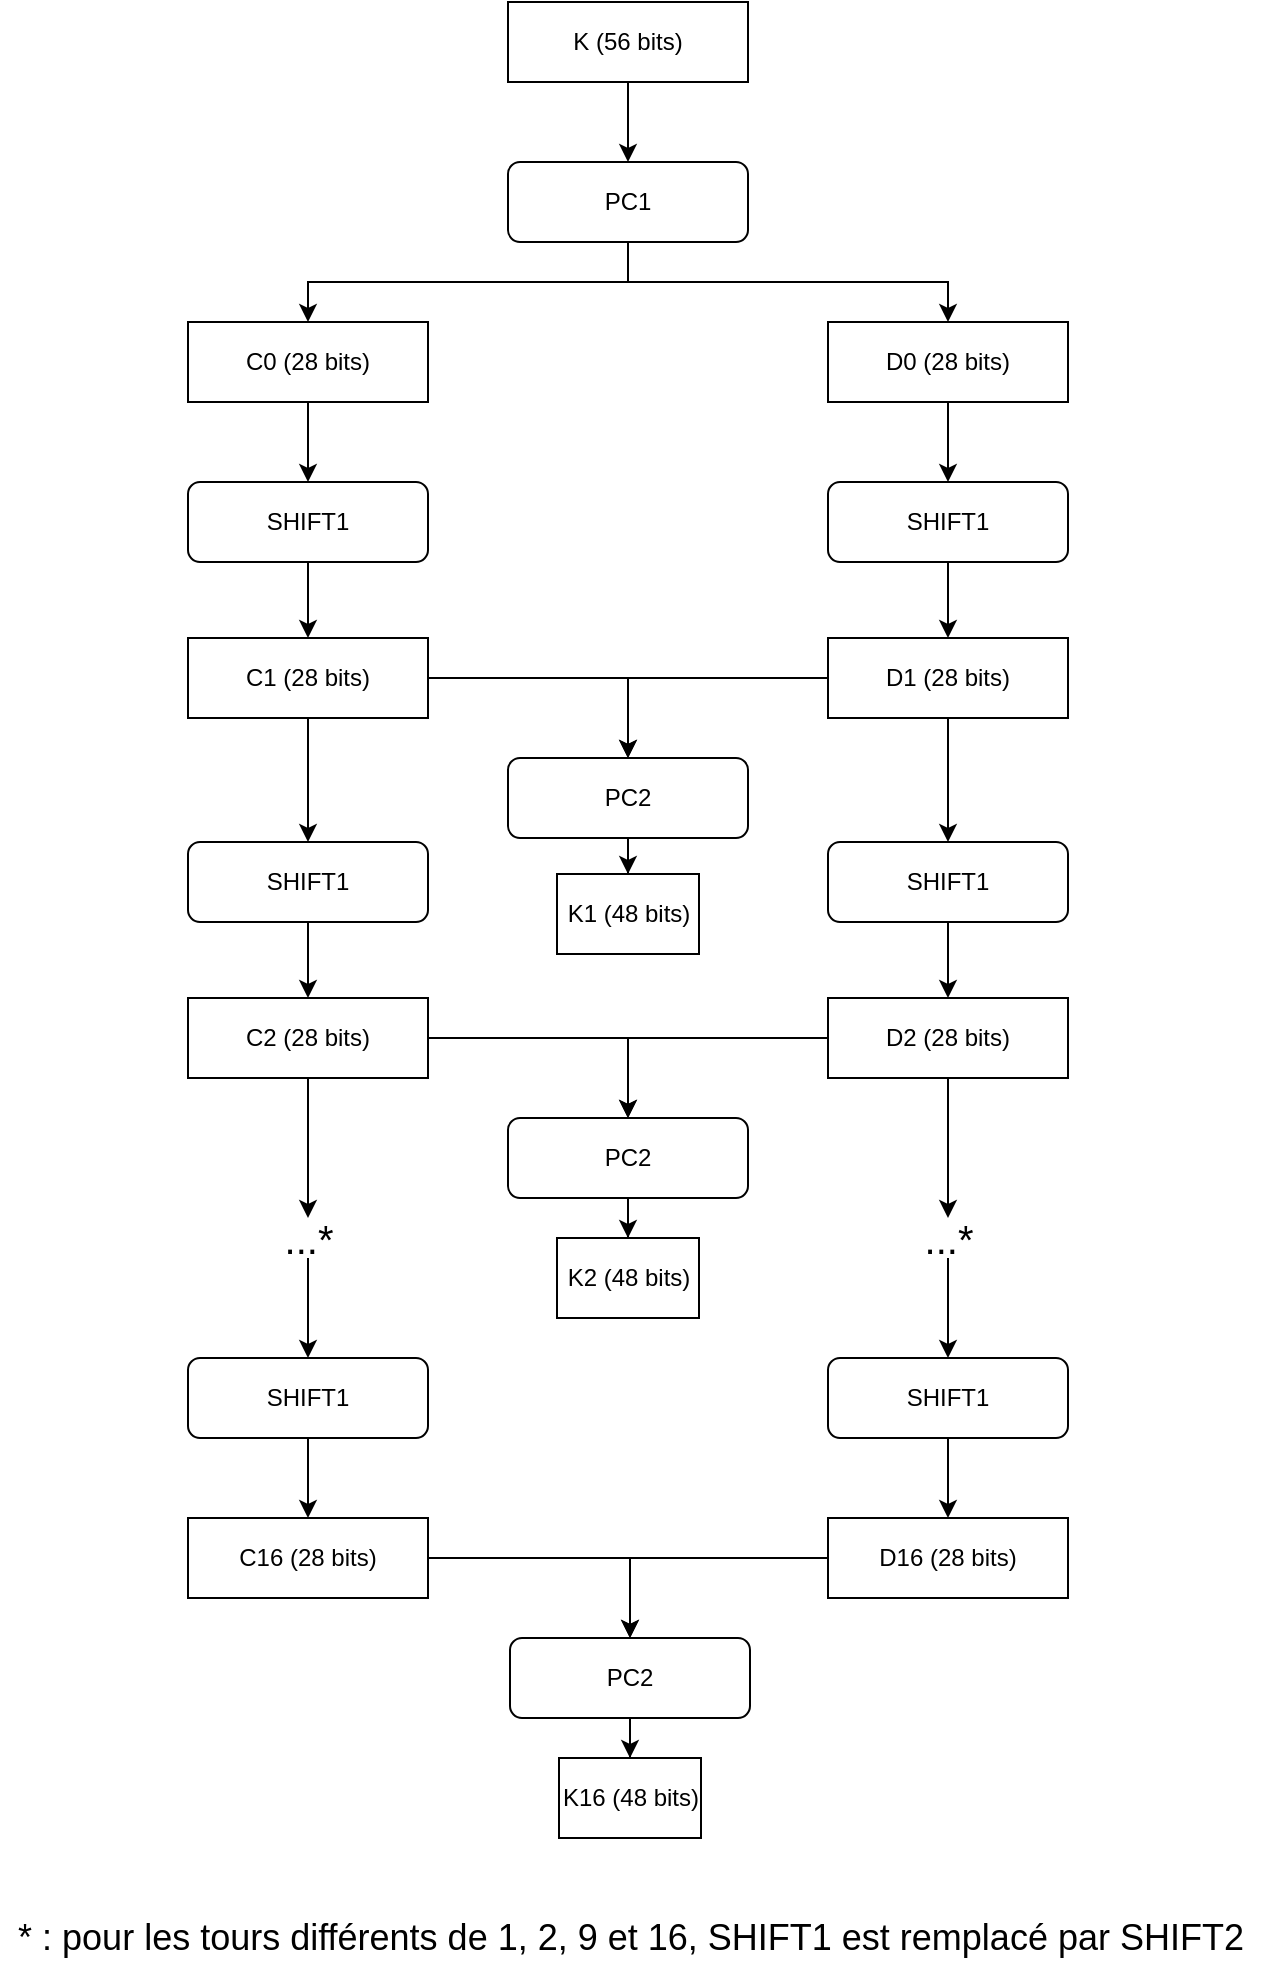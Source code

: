 <mxfile version="12.9.13" type="device"><diagram id="t5vhaKNNZtms9ia7QOVi" name="Page-1"><mxGraphModel dx="1186" dy="913" grid="1" gridSize="10" guides="1" tooltips="1" connect="1" arrows="1" fold="1" page="1" pageScale="1" pageWidth="827" pageHeight="1169" math="0" shadow="0"><root><mxCell id="0"/><mxCell id="1" parent="0"/><mxCell id="w73nY_4axhmkUfEdqBtw-5" style="edgeStyle=orthogonalEdgeStyle;rounded=0;orthogonalLoop=1;jettySize=auto;html=1;exitX=0.5;exitY=1;exitDx=0;exitDy=0;" edge="1" parent="1" source="w73nY_4axhmkUfEdqBtw-7" target="w73nY_4axhmkUfEdqBtw-3"><mxGeometry relative="1" as="geometry"/></mxCell><mxCell id="w73nY_4axhmkUfEdqBtw-6" style="edgeStyle=orthogonalEdgeStyle;rounded=0;orthogonalLoop=1;jettySize=auto;html=1;exitX=0.5;exitY=1;exitDx=0;exitDy=0;" edge="1" parent="1" source="w73nY_4axhmkUfEdqBtw-7" target="w73nY_4axhmkUfEdqBtw-4"><mxGeometry relative="1" as="geometry"/></mxCell><mxCell id="w73nY_4axhmkUfEdqBtw-8" style="edgeStyle=orthogonalEdgeStyle;rounded=0;orthogonalLoop=1;jettySize=auto;html=1;" edge="1" parent="1" source="w73nY_4axhmkUfEdqBtw-2" target="w73nY_4axhmkUfEdqBtw-7"><mxGeometry relative="1" as="geometry"/></mxCell><mxCell id="w73nY_4axhmkUfEdqBtw-2" value="K (56 bits)" style="rounded=0;whiteSpace=wrap;html=1;" vertex="1" parent="1"><mxGeometry x="352" y="96" width="120" height="40" as="geometry"/></mxCell><mxCell id="w73nY_4axhmkUfEdqBtw-10" style="edgeStyle=orthogonalEdgeStyle;rounded=0;orthogonalLoop=1;jettySize=auto;html=1;" edge="1" parent="1" source="w73nY_4axhmkUfEdqBtw-3" target="w73nY_4axhmkUfEdqBtw-9"><mxGeometry relative="1" as="geometry"/></mxCell><mxCell id="w73nY_4axhmkUfEdqBtw-3" value="D0 (28 bits)" style="rounded=0;whiteSpace=wrap;html=1;" vertex="1" parent="1"><mxGeometry x="512" y="256" width="120" height="40" as="geometry"/></mxCell><mxCell id="w73nY_4axhmkUfEdqBtw-12" style="edgeStyle=orthogonalEdgeStyle;rounded=0;orthogonalLoop=1;jettySize=auto;html=1;" edge="1" parent="1" source="w73nY_4axhmkUfEdqBtw-4" target="w73nY_4axhmkUfEdqBtw-11"><mxGeometry relative="1" as="geometry"/></mxCell><mxCell id="w73nY_4axhmkUfEdqBtw-4" value="C0 (28 bits)" style="rounded=0;whiteSpace=wrap;html=1;" vertex="1" parent="1"><mxGeometry x="192" y="256" width="120" height="40" as="geometry"/></mxCell><mxCell id="w73nY_4axhmkUfEdqBtw-7" value="PC1" style="rounded=1;whiteSpace=wrap;html=1;" vertex="1" parent="1"><mxGeometry x="352" y="176" width="120" height="40" as="geometry"/></mxCell><mxCell id="w73nY_4axhmkUfEdqBtw-15" style="edgeStyle=orthogonalEdgeStyle;rounded=0;orthogonalLoop=1;jettySize=auto;html=1;entryX=0.5;entryY=0;entryDx=0;entryDy=0;" edge="1" parent="1" source="w73nY_4axhmkUfEdqBtw-20" target="w73nY_4axhmkUfEdqBtw-13"><mxGeometry relative="1" as="geometry"><mxPoint x="512" y="434" as="sourcePoint"/></mxGeometry></mxCell><mxCell id="w73nY_4axhmkUfEdqBtw-31" style="edgeStyle=orthogonalEdgeStyle;rounded=0;orthogonalLoop=1;jettySize=auto;html=1;" edge="1" parent="1" source="w73nY_4axhmkUfEdqBtw-9" target="w73nY_4axhmkUfEdqBtw-20"><mxGeometry relative="1" as="geometry"/></mxCell><mxCell id="w73nY_4axhmkUfEdqBtw-9" value="SHIFT1" style="rounded=1;whiteSpace=wrap;html=1;" vertex="1" parent="1"><mxGeometry x="512" y="336" width="120" height="40" as="geometry"/></mxCell><mxCell id="w73nY_4axhmkUfEdqBtw-14" style="edgeStyle=orthogonalEdgeStyle;rounded=0;orthogonalLoop=1;jettySize=auto;html=1;entryX=0.5;entryY=0;entryDx=0;entryDy=0;" edge="1" parent="1" source="w73nY_4axhmkUfEdqBtw-22" target="w73nY_4axhmkUfEdqBtw-13"><mxGeometry relative="1" as="geometry"><mxPoint x="312" y="434" as="sourcePoint"/></mxGeometry></mxCell><mxCell id="w73nY_4axhmkUfEdqBtw-32" style="edgeStyle=orthogonalEdgeStyle;rounded=0;orthogonalLoop=1;jettySize=auto;html=1;" edge="1" parent="1" source="w73nY_4axhmkUfEdqBtw-11" target="w73nY_4axhmkUfEdqBtw-22"><mxGeometry relative="1" as="geometry"/></mxCell><mxCell id="w73nY_4axhmkUfEdqBtw-11" value="SHIFT1" style="rounded=1;whiteSpace=wrap;html=1;" vertex="1" parent="1"><mxGeometry x="192" y="336" width="120" height="40" as="geometry"/></mxCell><mxCell id="w73nY_4axhmkUfEdqBtw-44" style="edgeStyle=orthogonalEdgeStyle;rounded=0;orthogonalLoop=1;jettySize=auto;html=1;" edge="1" parent="1" source="w73nY_4axhmkUfEdqBtw-13" target="w73nY_4axhmkUfEdqBtw-17"><mxGeometry relative="1" as="geometry"/></mxCell><mxCell id="w73nY_4axhmkUfEdqBtw-13" value="PC2" style="rounded=1;whiteSpace=wrap;html=1;" vertex="1" parent="1"><mxGeometry x="352" y="474" width="120" height="40" as="geometry"/></mxCell><mxCell id="w73nY_4axhmkUfEdqBtw-17" value="K1 (48 bits)" style="rounded=0;whiteSpace=wrap;html=1;" vertex="1" parent="1"><mxGeometry x="376.5" y="532" width="71" height="40" as="geometry"/></mxCell><mxCell id="w73nY_4axhmkUfEdqBtw-131" style="edgeStyle=orthogonalEdgeStyle;rounded=0;orthogonalLoop=1;jettySize=auto;html=1;" edge="1" parent="1" source="w73nY_4axhmkUfEdqBtw-20" target="w73nY_4axhmkUfEdqBtw-122"><mxGeometry relative="1" as="geometry"/></mxCell><mxCell id="w73nY_4axhmkUfEdqBtw-20" value="D1 (28 bits)" style="rounded=0;whiteSpace=wrap;html=1;" vertex="1" parent="1"><mxGeometry x="512" y="414" width="120" height="40" as="geometry"/></mxCell><mxCell id="w73nY_4axhmkUfEdqBtw-132" style="edgeStyle=orthogonalEdgeStyle;rounded=0;orthogonalLoop=1;jettySize=auto;html=1;" edge="1" parent="1" source="w73nY_4axhmkUfEdqBtw-22" target="w73nY_4axhmkUfEdqBtw-125"><mxGeometry relative="1" as="geometry"/></mxCell><mxCell id="w73nY_4axhmkUfEdqBtw-22" value="C1 (28 bits)" style="rounded=0;whiteSpace=wrap;html=1;" vertex="1" parent="1"><mxGeometry x="192" y="414" width="120" height="40" as="geometry"/></mxCell><mxCell id="w73nY_4axhmkUfEdqBtw-56" style="edgeStyle=orthogonalEdgeStyle;rounded=0;orthogonalLoop=1;jettySize=auto;html=1;entryX=0.5;entryY=0;entryDx=0;entryDy=0;" edge="1" parent="1" source="w73nY_4axhmkUfEdqBtw-95" target="w73nY_4axhmkUfEdqBtw-63"><mxGeometry relative="1" as="geometry"><mxPoint x="513" y="874" as="sourcePoint"/></mxGeometry></mxCell><mxCell id="w73nY_4axhmkUfEdqBtw-58" value="SHIFT1" style="rounded=1;whiteSpace=wrap;html=1;" vertex="1" parent="1"><mxGeometry x="512" y="774" width="120" height="40" as="geometry"/></mxCell><mxCell id="w73nY_4axhmkUfEdqBtw-59" style="edgeStyle=orthogonalEdgeStyle;rounded=0;orthogonalLoop=1;jettySize=auto;html=1;entryX=0.5;entryY=0;entryDx=0;entryDy=0;" edge="1" parent="1" source="w73nY_4axhmkUfEdqBtw-96" target="w73nY_4axhmkUfEdqBtw-63"><mxGeometry relative="1" as="geometry"><mxPoint x="313" y="874" as="sourcePoint"/></mxGeometry></mxCell><mxCell id="w73nY_4axhmkUfEdqBtw-61" value="SHIFT1" style="rounded=1;whiteSpace=wrap;html=1;" vertex="1" parent="1"><mxGeometry x="192" y="774" width="120" height="40" as="geometry"/></mxCell><mxCell id="w73nY_4axhmkUfEdqBtw-62" style="edgeStyle=orthogonalEdgeStyle;rounded=0;orthogonalLoop=1;jettySize=auto;html=1;entryX=0.5;entryY=0;entryDx=0;entryDy=0;" edge="1" parent="1" source="w73nY_4axhmkUfEdqBtw-63" target="w73nY_4axhmkUfEdqBtw-64"><mxGeometry relative="1" as="geometry"/></mxCell><mxCell id="w73nY_4axhmkUfEdqBtw-63" value="PC2" style="rounded=1;whiteSpace=wrap;html=1;" vertex="1" parent="1"><mxGeometry x="353" y="914" width="120" height="40" as="geometry"/></mxCell><mxCell id="w73nY_4axhmkUfEdqBtw-64" value="K16 (48 bits)" style="rounded=0;whiteSpace=wrap;html=1;" vertex="1" parent="1"><mxGeometry x="377.5" y="974" width="71" height="40" as="geometry"/></mxCell><mxCell id="w73nY_4axhmkUfEdqBtw-70" value="&lt;font style=&quot;font-size: 18px&quot;&gt;* : pour les tours différents de 1, 2, 9 et 16, SHIFT1 est remplacé par SHIFT2&lt;/font&gt;" style="text;html=1;align=center;verticalAlign=middle;resizable=0;points=[];autosize=1;" vertex="1" parent="1"><mxGeometry x="98" y="1054" width="630" height="20" as="geometry"/></mxCell><mxCell id="w73nY_4axhmkUfEdqBtw-93" style="edgeStyle=orthogonalEdgeStyle;rounded=0;orthogonalLoop=1;jettySize=auto;html=1;" edge="1" parent="1" target="w73nY_4axhmkUfEdqBtw-96" source="w73nY_4axhmkUfEdqBtw-61"><mxGeometry relative="1" as="geometry"><mxPoint x="252" y="814" as="sourcePoint"/></mxGeometry></mxCell><mxCell id="w73nY_4axhmkUfEdqBtw-94" style="edgeStyle=orthogonalEdgeStyle;rounded=0;orthogonalLoop=1;jettySize=auto;html=1;" edge="1" parent="1" target="w73nY_4axhmkUfEdqBtw-95" source="w73nY_4axhmkUfEdqBtw-58"><mxGeometry relative="1" as="geometry"><mxPoint x="572" y="814" as="sourcePoint"/></mxGeometry></mxCell><mxCell id="w73nY_4axhmkUfEdqBtw-95" value="D16 (28 bits)" style="rounded=0;whiteSpace=wrap;html=1;" vertex="1" parent="1"><mxGeometry x="512" y="854" width="120" height="40" as="geometry"/></mxCell><mxCell id="w73nY_4axhmkUfEdqBtw-96" value="C16 (28 bits)" style="rounded=0;whiteSpace=wrap;html=1;" vertex="1" parent="1"><mxGeometry x="192" y="854" width="120" height="40" as="geometry"/></mxCell><mxCell id="w73nY_4axhmkUfEdqBtw-120" style="edgeStyle=orthogonalEdgeStyle;rounded=0;orthogonalLoop=1;jettySize=auto;html=1;entryX=0.5;entryY=0;entryDx=0;entryDy=0;" edge="1" parent="1" source="w73nY_4axhmkUfEdqBtw-129" target="w73nY_4axhmkUfEdqBtw-127"><mxGeometry relative="1" as="geometry"><mxPoint x="512" y="614" as="sourcePoint"/></mxGeometry></mxCell><mxCell id="w73nY_4axhmkUfEdqBtw-121" style="edgeStyle=orthogonalEdgeStyle;rounded=0;orthogonalLoop=1;jettySize=auto;html=1;" edge="1" parent="1" source="w73nY_4axhmkUfEdqBtw-122" target="w73nY_4axhmkUfEdqBtw-129"><mxGeometry relative="1" as="geometry"/></mxCell><mxCell id="w73nY_4axhmkUfEdqBtw-122" value="SHIFT1" style="rounded=1;whiteSpace=wrap;html=1;" vertex="1" parent="1"><mxGeometry x="512" y="516" width="120" height="40" as="geometry"/></mxCell><mxCell id="w73nY_4axhmkUfEdqBtw-123" style="edgeStyle=orthogonalEdgeStyle;rounded=0;orthogonalLoop=1;jettySize=auto;html=1;entryX=0.5;entryY=0;entryDx=0;entryDy=0;" edge="1" parent="1" source="w73nY_4axhmkUfEdqBtw-130" target="w73nY_4axhmkUfEdqBtw-127"><mxGeometry relative="1" as="geometry"><mxPoint x="312" y="614" as="sourcePoint"/></mxGeometry></mxCell><mxCell id="w73nY_4axhmkUfEdqBtw-124" style="edgeStyle=orthogonalEdgeStyle;rounded=0;orthogonalLoop=1;jettySize=auto;html=1;" edge="1" parent="1" source="w73nY_4axhmkUfEdqBtw-125" target="w73nY_4axhmkUfEdqBtw-130"><mxGeometry relative="1" as="geometry"/></mxCell><mxCell id="w73nY_4axhmkUfEdqBtw-125" value="SHIFT1" style="rounded=1;whiteSpace=wrap;html=1;" vertex="1" parent="1"><mxGeometry x="192" y="516" width="120" height="40" as="geometry"/></mxCell><mxCell id="w73nY_4axhmkUfEdqBtw-126" style="edgeStyle=orthogonalEdgeStyle;rounded=0;orthogonalLoop=1;jettySize=auto;html=1;" edge="1" parent="1" source="w73nY_4axhmkUfEdqBtw-127" target="w73nY_4axhmkUfEdqBtw-128"><mxGeometry relative="1" as="geometry"/></mxCell><mxCell id="w73nY_4axhmkUfEdqBtw-127" value="PC2" style="rounded=1;whiteSpace=wrap;html=1;" vertex="1" parent="1"><mxGeometry x="352" y="654" width="120" height="40" as="geometry"/></mxCell><mxCell id="w73nY_4axhmkUfEdqBtw-128" value="K2 (48 bits)" style="rounded=0;whiteSpace=wrap;html=1;" vertex="1" parent="1"><mxGeometry x="376.5" y="714" width="71" height="40" as="geometry"/></mxCell><mxCell id="w73nY_4axhmkUfEdqBtw-136" style="edgeStyle=orthogonalEdgeStyle;rounded=0;orthogonalLoop=1;jettySize=auto;html=1;" edge="1" parent="1" source="w73nY_4axhmkUfEdqBtw-129" target="w73nY_4axhmkUfEdqBtw-134"><mxGeometry relative="1" as="geometry"/></mxCell><mxCell id="w73nY_4axhmkUfEdqBtw-129" value="D2 (28 bits)" style="rounded=0;whiteSpace=wrap;html=1;" vertex="1" parent="1"><mxGeometry x="512" y="594" width="120" height="40" as="geometry"/></mxCell><mxCell id="w73nY_4axhmkUfEdqBtw-137" style="edgeStyle=orthogonalEdgeStyle;rounded=0;orthogonalLoop=1;jettySize=auto;html=1;" edge="1" parent="1" source="w73nY_4axhmkUfEdqBtw-130" target="w73nY_4axhmkUfEdqBtw-135"><mxGeometry relative="1" as="geometry"/></mxCell><mxCell id="w73nY_4axhmkUfEdqBtw-130" value="C2 (28 bits)" style="rounded=0;whiteSpace=wrap;html=1;" vertex="1" parent="1"><mxGeometry x="192" y="594" width="120" height="40" as="geometry"/></mxCell><mxCell id="w73nY_4axhmkUfEdqBtw-139" style="edgeStyle=orthogonalEdgeStyle;rounded=0;orthogonalLoop=1;jettySize=auto;html=1;" edge="1" parent="1" source="w73nY_4axhmkUfEdqBtw-134" target="w73nY_4axhmkUfEdqBtw-58"><mxGeometry relative="1" as="geometry"/></mxCell><mxCell id="w73nY_4axhmkUfEdqBtw-134" value="&lt;font style=&quot;font-size: 20px&quot;&gt;...*&lt;/font&gt;" style="text;html=1;align=center;verticalAlign=middle;resizable=0;points=[];autosize=1;" vertex="1" parent="1"><mxGeometry x="552" y="704" width="40" height="20" as="geometry"/></mxCell><mxCell id="w73nY_4axhmkUfEdqBtw-138" style="edgeStyle=orthogonalEdgeStyle;rounded=0;orthogonalLoop=1;jettySize=auto;html=1;" edge="1" parent="1" source="w73nY_4axhmkUfEdqBtw-135" target="w73nY_4axhmkUfEdqBtw-61"><mxGeometry relative="1" as="geometry"/></mxCell><mxCell id="w73nY_4axhmkUfEdqBtw-135" value="&lt;font style=&quot;font-size: 20px&quot;&gt;...*&lt;/font&gt;" style="text;html=1;align=center;verticalAlign=middle;resizable=0;points=[];autosize=1;" vertex="1" parent="1"><mxGeometry x="232" y="704" width="40" height="20" as="geometry"/></mxCell></root></mxGraphModel></diagram></mxfile>